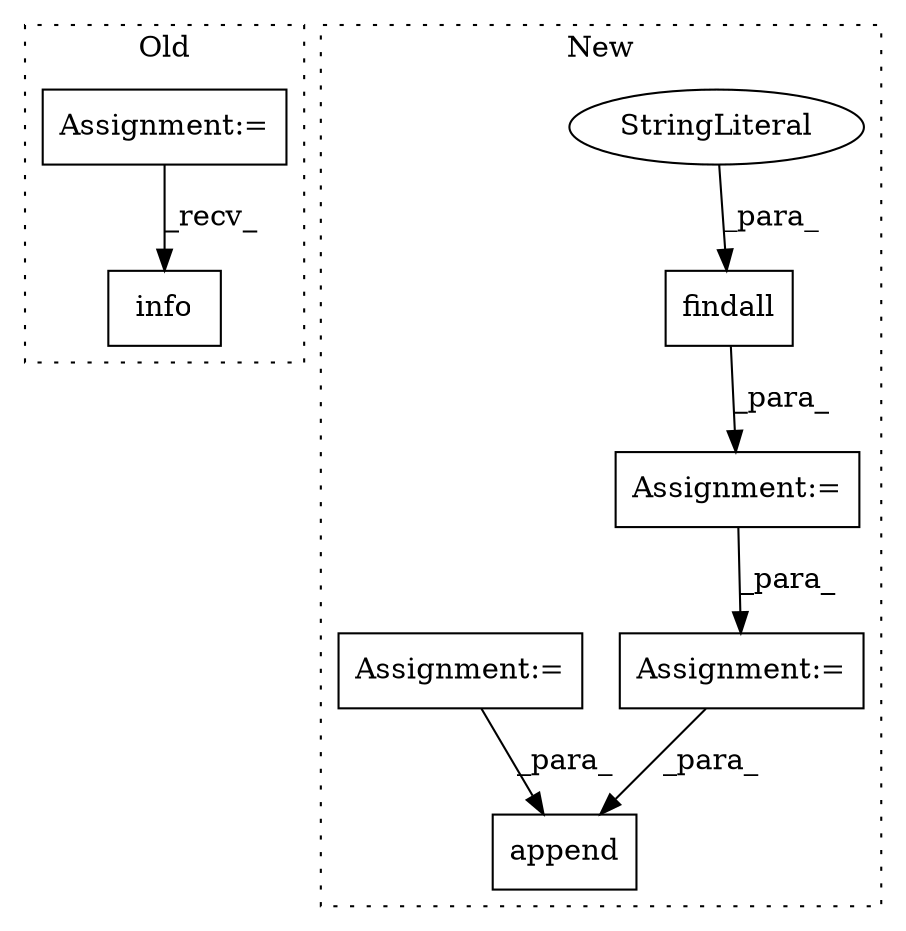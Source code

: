 digraph G {
subgraph cluster0 {
1 [label="info" a="32" s="4676,4712" l="5,1" shape="box"];
4 [label="Assignment:=" a="7" s="3252" l="3" shape="box"];
label = "Old";
style="dotted";
}
subgraph cluster1 {
2 [label="findall" a="32" s="4845,4891" l="8,1" shape="box"];
3 [label="StringLiteral" a="45" s="4853" l="38" shape="ellipse"];
5 [label="Assignment:=" a="7" s="4833" l="68" shape="box"];
6 [label="Assignment:=" a="7" s="4733" l="18" shape="box"];
7 [label="append" a="32" s="5072,5177" l="7,1" shape="box"];
8 [label="Assignment:=" a="7" s="4923" l="18" shape="box"];
label = "New";
style="dotted";
}
2 -> 5 [label="_para_"];
3 -> 2 [label="_para_"];
4 -> 1 [label="_recv_"];
5 -> 6 [label="_para_"];
6 -> 7 [label="_para_"];
8 -> 7 [label="_para_"];
}